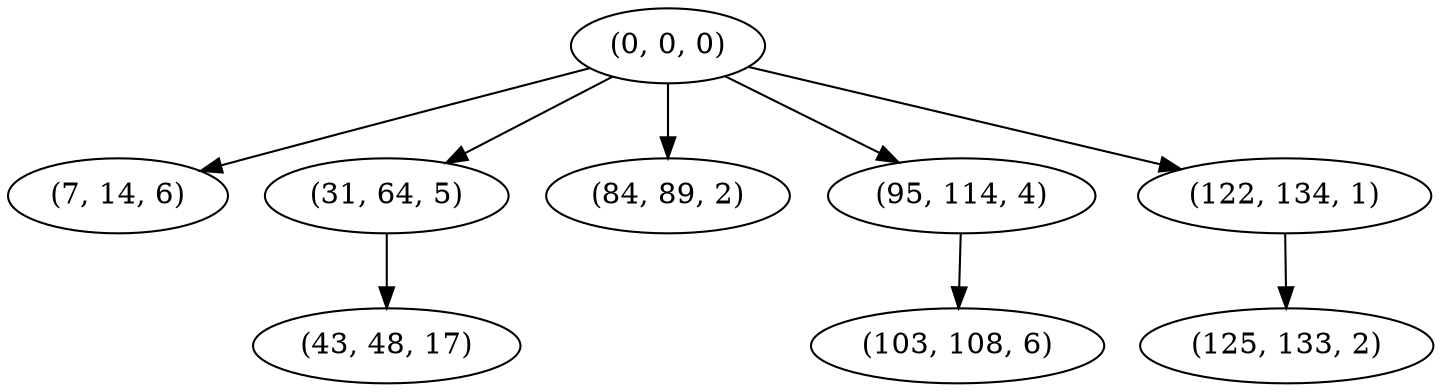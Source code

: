 digraph tree {
    "(0, 0, 0)";
    "(7, 14, 6)";
    "(31, 64, 5)";
    "(43, 48, 17)";
    "(84, 89, 2)";
    "(95, 114, 4)";
    "(103, 108, 6)";
    "(122, 134, 1)";
    "(125, 133, 2)";
    "(0, 0, 0)" -> "(7, 14, 6)";
    "(0, 0, 0)" -> "(31, 64, 5)";
    "(0, 0, 0)" -> "(84, 89, 2)";
    "(0, 0, 0)" -> "(95, 114, 4)";
    "(0, 0, 0)" -> "(122, 134, 1)";
    "(31, 64, 5)" -> "(43, 48, 17)";
    "(95, 114, 4)" -> "(103, 108, 6)";
    "(122, 134, 1)" -> "(125, 133, 2)";
}
